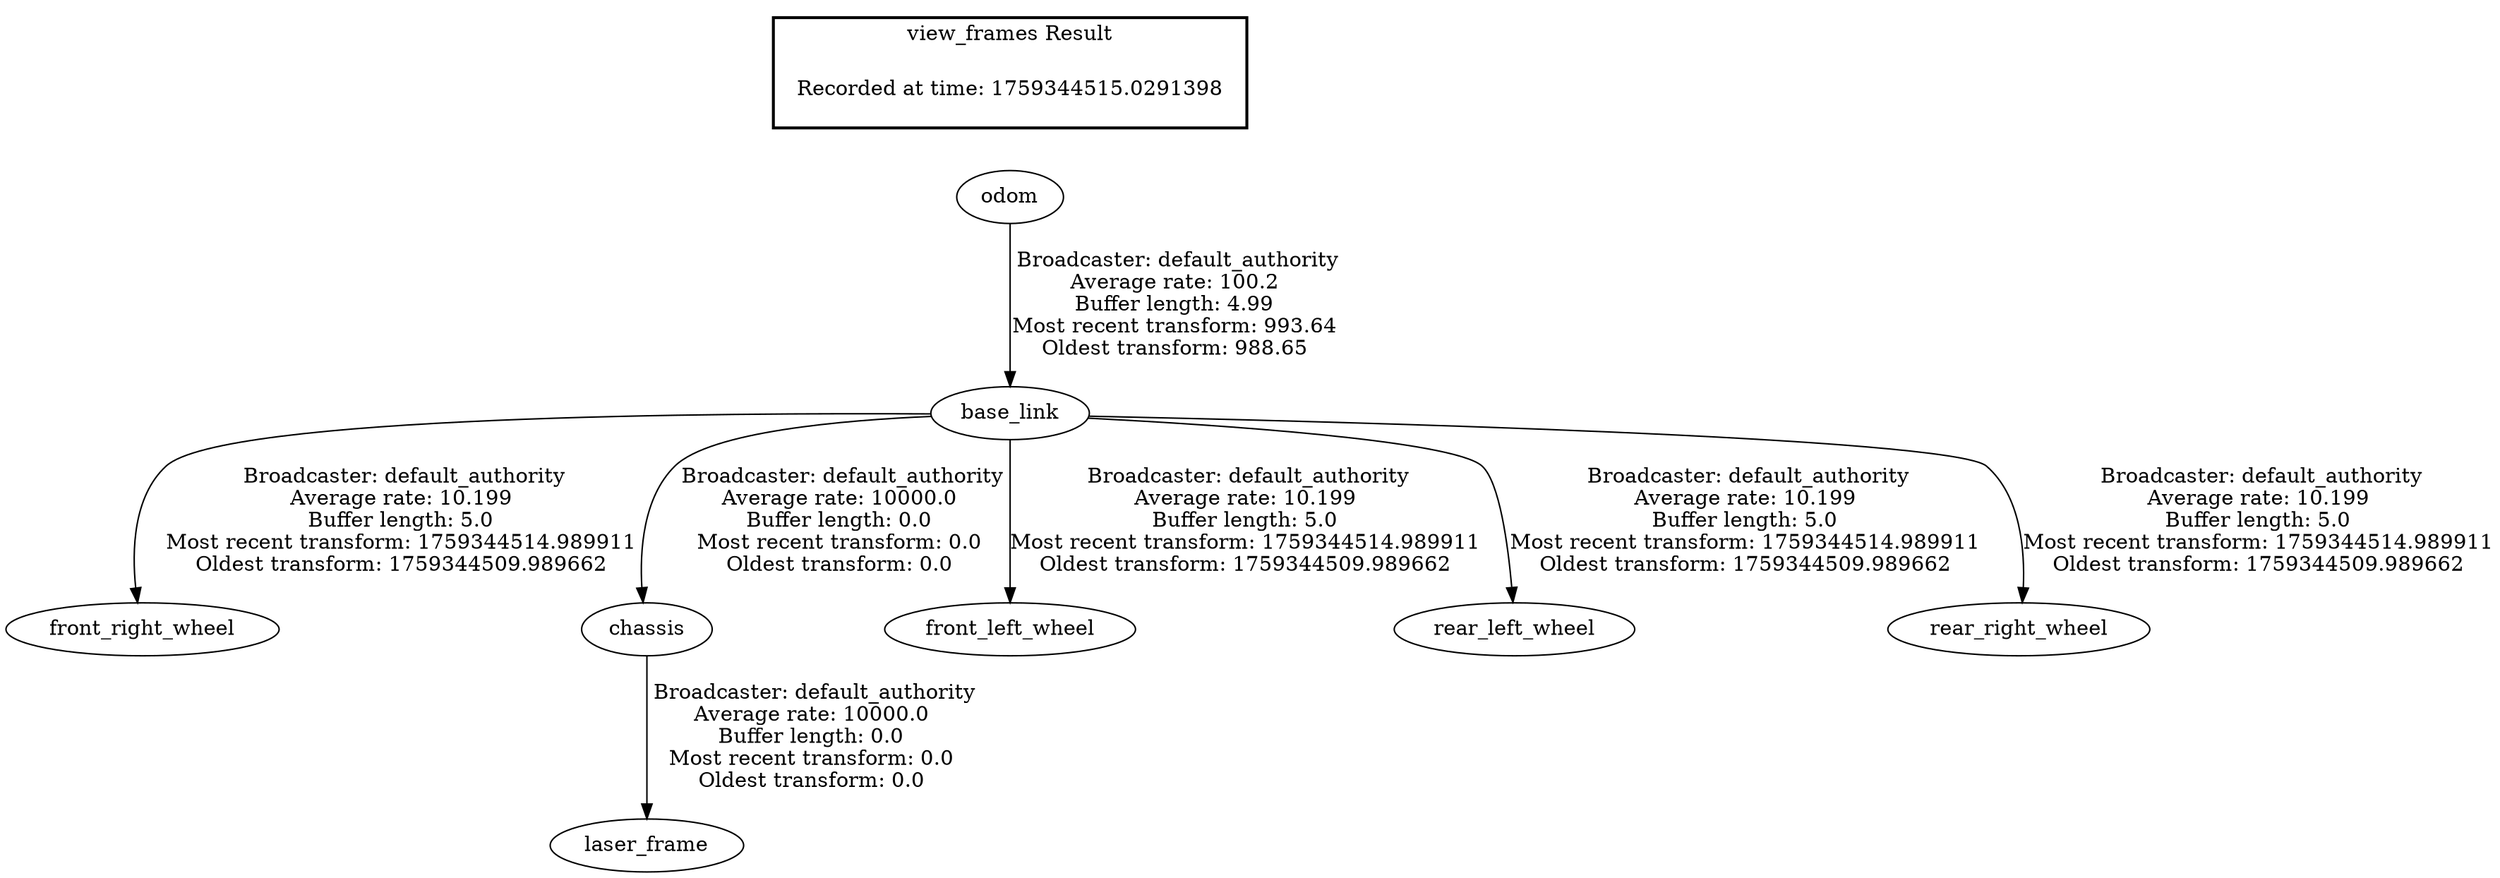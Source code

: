 digraph G {
"base_link" -> "front_right_wheel"[label=" Broadcaster: default_authority\nAverage rate: 10.199\nBuffer length: 5.0\nMost recent transform: 1759344514.989911\nOldest transform: 1759344509.989662\n"];
"odom" -> "base_link"[label=" Broadcaster: default_authority\nAverage rate: 100.2\nBuffer length: 4.99\nMost recent transform: 993.64\nOldest transform: 988.65\n"];
"base_link" -> "chassis"[label=" Broadcaster: default_authority\nAverage rate: 10000.0\nBuffer length: 0.0\nMost recent transform: 0.0\nOldest transform: 0.0\n"];
"chassis" -> "laser_frame"[label=" Broadcaster: default_authority\nAverage rate: 10000.0\nBuffer length: 0.0\nMost recent transform: 0.0\nOldest transform: 0.0\n"];
"base_link" -> "front_left_wheel"[label=" Broadcaster: default_authority\nAverage rate: 10.199\nBuffer length: 5.0\nMost recent transform: 1759344514.989911\nOldest transform: 1759344509.989662\n"];
"base_link" -> "rear_left_wheel"[label=" Broadcaster: default_authority\nAverage rate: 10.199\nBuffer length: 5.0\nMost recent transform: 1759344514.989911\nOldest transform: 1759344509.989662\n"];
"base_link" -> "rear_right_wheel"[label=" Broadcaster: default_authority\nAverage rate: 10.199\nBuffer length: 5.0\nMost recent transform: 1759344514.989911\nOldest transform: 1759344509.989662\n"];
edge [style=invis];
 subgraph cluster_legend { style=bold; color=black; label ="view_frames Result";
"Recorded at time: 1759344515.0291398"[ shape=plaintext ] ;
}->"odom";
}